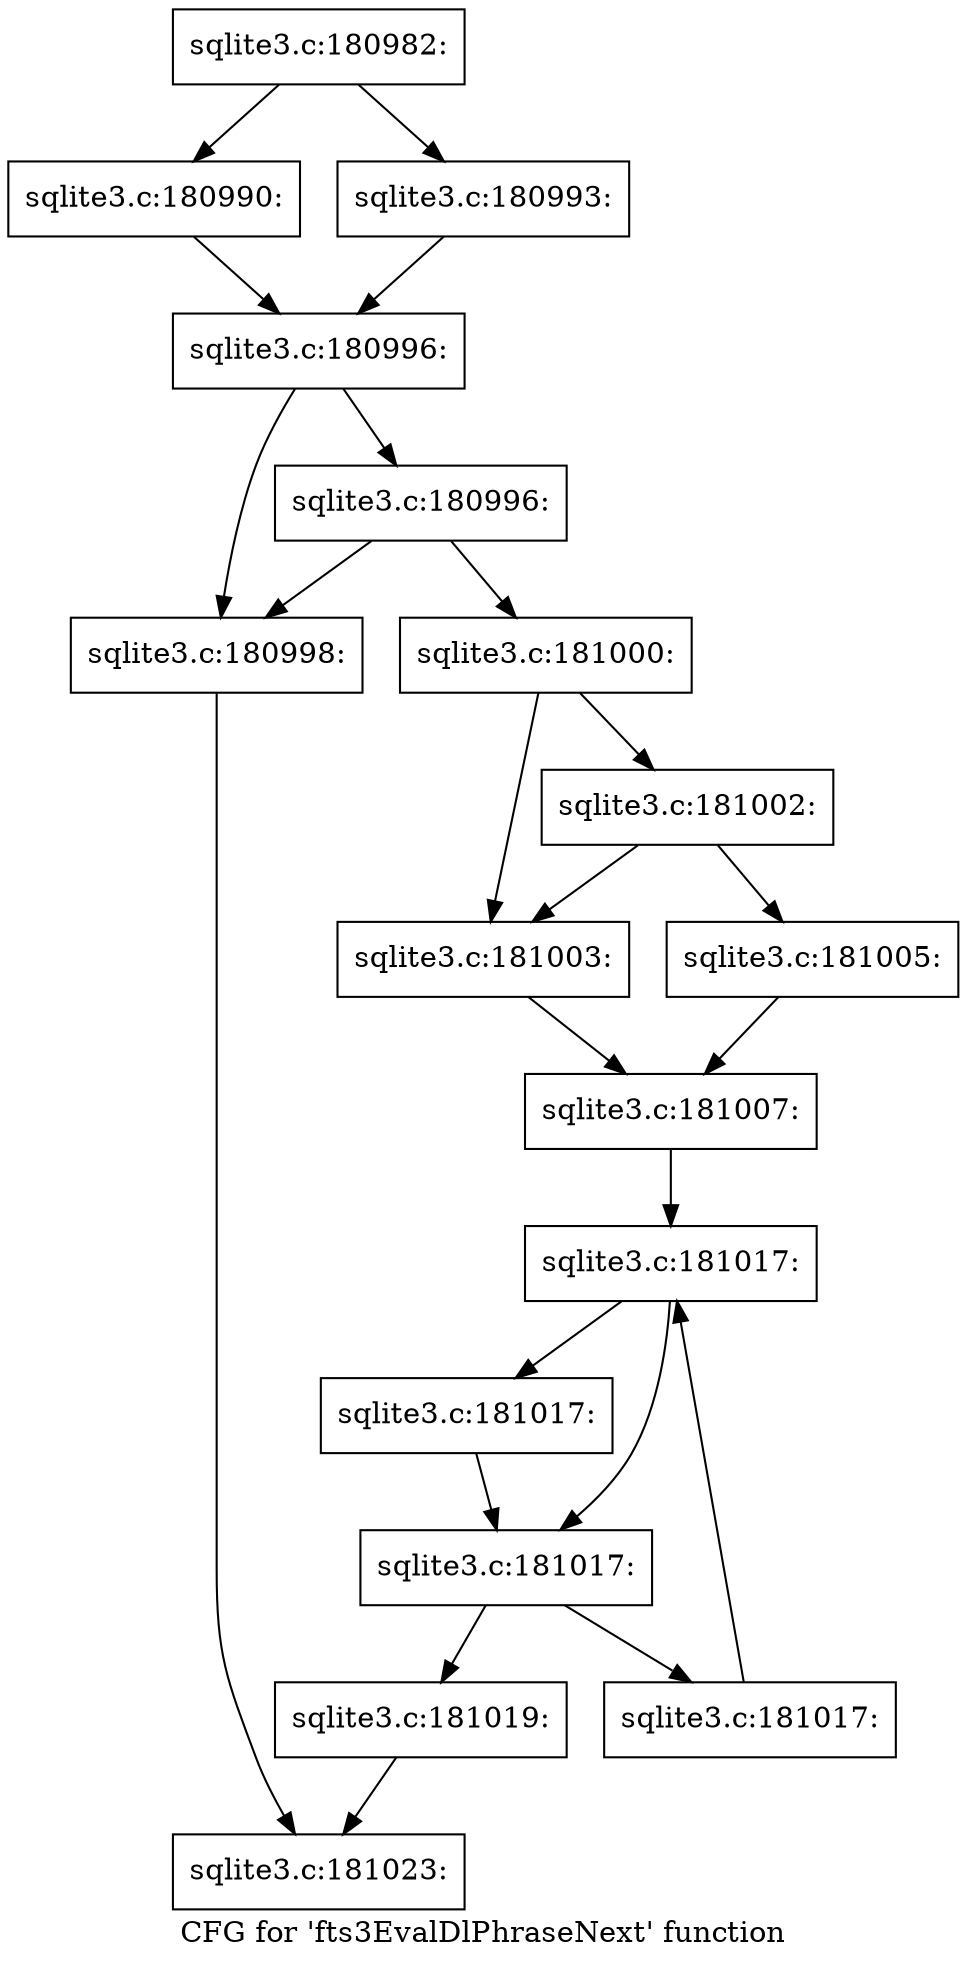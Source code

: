 digraph "CFG for 'fts3EvalDlPhraseNext' function" {
	label="CFG for 'fts3EvalDlPhraseNext' function";

	Node0x55c0fafb33c0 [shape=record,label="{sqlite3.c:180982:}"];
	Node0x55c0fafb33c0 -> Node0x55c0fafc4bd0;
	Node0x55c0fafb33c0 -> Node0x55c0fafc4c70;
	Node0x55c0fafc4bd0 [shape=record,label="{sqlite3.c:180990:}"];
	Node0x55c0fafc4bd0 -> Node0x55c0fafc4c20;
	Node0x55c0fafc4c70 [shape=record,label="{sqlite3.c:180993:}"];
	Node0x55c0fafc4c70 -> Node0x55c0fafc4c20;
	Node0x55c0fafc4c20 [shape=record,label="{sqlite3.c:180996:}"];
	Node0x55c0fafc4c20 -> Node0x55c0fafc58f0;
	Node0x55c0fafc4c20 -> Node0x55c0fafc59e0;
	Node0x55c0fafc59e0 [shape=record,label="{sqlite3.c:180996:}"];
	Node0x55c0fafc59e0 -> Node0x55c0fafc58f0;
	Node0x55c0fafc59e0 -> Node0x55c0fafc5990;
	Node0x55c0fafc58f0 [shape=record,label="{sqlite3.c:180998:}"];
	Node0x55c0fafc58f0 -> Node0x55c0fafc5940;
	Node0x55c0fafc5990 [shape=record,label="{sqlite3.c:181000:}"];
	Node0x55c0fafc5990 -> Node0x55c0fafc7070;
	Node0x55c0fafc5990 -> Node0x55c0fafc7160;
	Node0x55c0fafc7160 [shape=record,label="{sqlite3.c:181002:}"];
	Node0x55c0fafc7160 -> Node0x55c0fafc7070;
	Node0x55c0fafc7160 -> Node0x55c0fafc7110;
	Node0x55c0fafc7070 [shape=record,label="{sqlite3.c:181003:}"];
	Node0x55c0fafc7070 -> Node0x55c0fafc70c0;
	Node0x55c0fafc7110 [shape=record,label="{sqlite3.c:181005:}"];
	Node0x55c0fafc7110 -> Node0x55c0fafc70c0;
	Node0x55c0fafc70c0 [shape=record,label="{sqlite3.c:181007:}"];
	Node0x55c0fafc70c0 -> Node0x55c0fafc9020;
	Node0x55c0fafc9020 [shape=record,label="{sqlite3.c:181017:}"];
	Node0x55c0fafc9020 -> Node0x55c0fafc9250;
	Node0x55c0fafc9020 -> Node0x55c0fafc9200;
	Node0x55c0fafc9250 [shape=record,label="{sqlite3.c:181017:}"];
	Node0x55c0fafc9250 -> Node0x55c0fafc9200;
	Node0x55c0fafc9200 [shape=record,label="{sqlite3.c:181017:}"];
	Node0x55c0fafc9200 -> Node0x55c0fafc99b0;
	Node0x55c0fafc9200 -> Node0x55c0fafc9180;
	Node0x55c0fafc99b0 [shape=record,label="{sqlite3.c:181017:}"];
	Node0x55c0fafc99b0 -> Node0x55c0fafc9020;
	Node0x55c0fafc9180 [shape=record,label="{sqlite3.c:181019:}"];
	Node0x55c0fafc9180 -> Node0x55c0fafc5940;
	Node0x55c0fafc5940 [shape=record,label="{sqlite3.c:181023:}"];
}
